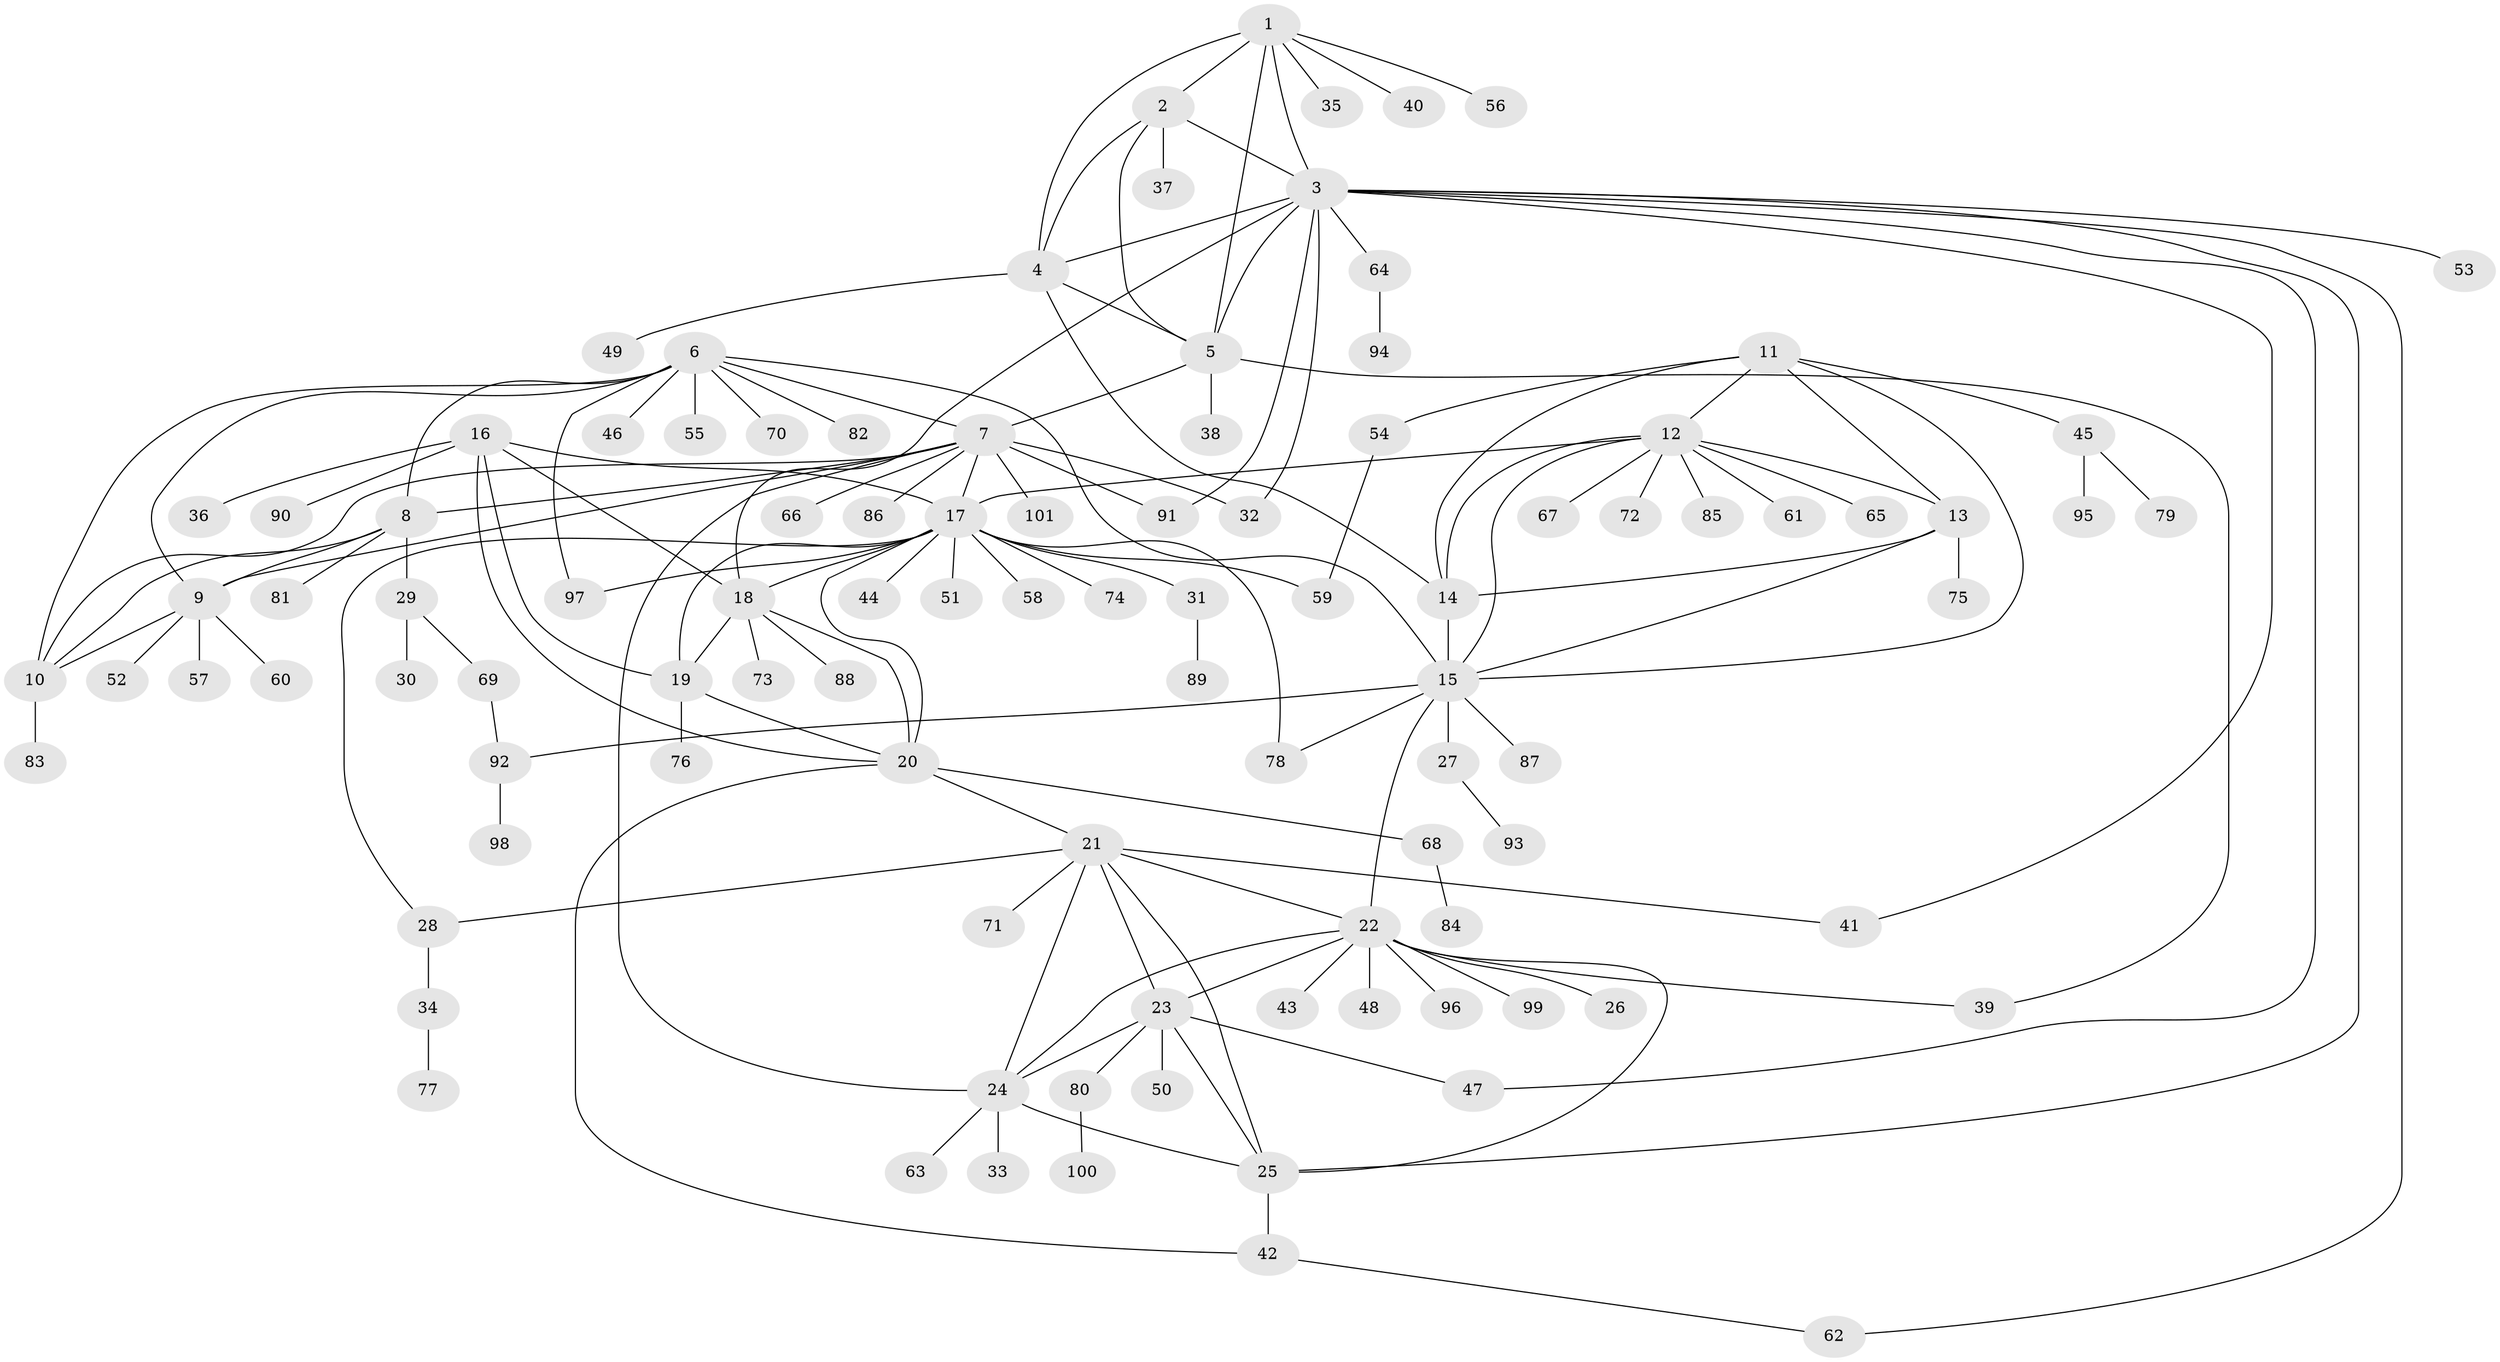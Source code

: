 // Generated by graph-tools (version 1.1) at 2025/11/02/27/25 16:11:32]
// undirected, 101 vertices, 148 edges
graph export_dot {
graph [start="1"]
  node [color=gray90,style=filled];
  1;
  2;
  3;
  4;
  5;
  6;
  7;
  8;
  9;
  10;
  11;
  12;
  13;
  14;
  15;
  16;
  17;
  18;
  19;
  20;
  21;
  22;
  23;
  24;
  25;
  26;
  27;
  28;
  29;
  30;
  31;
  32;
  33;
  34;
  35;
  36;
  37;
  38;
  39;
  40;
  41;
  42;
  43;
  44;
  45;
  46;
  47;
  48;
  49;
  50;
  51;
  52;
  53;
  54;
  55;
  56;
  57;
  58;
  59;
  60;
  61;
  62;
  63;
  64;
  65;
  66;
  67;
  68;
  69;
  70;
  71;
  72;
  73;
  74;
  75;
  76;
  77;
  78;
  79;
  80;
  81;
  82;
  83;
  84;
  85;
  86;
  87;
  88;
  89;
  90;
  91;
  92;
  93;
  94;
  95;
  96;
  97;
  98;
  99;
  100;
  101;
  1 -- 2;
  1 -- 3;
  1 -- 4;
  1 -- 5;
  1 -- 35;
  1 -- 40;
  1 -- 56;
  2 -- 3;
  2 -- 4;
  2 -- 5;
  2 -- 37;
  3 -- 4;
  3 -- 5;
  3 -- 18;
  3 -- 25;
  3 -- 32;
  3 -- 41;
  3 -- 47;
  3 -- 53;
  3 -- 62;
  3 -- 64;
  3 -- 91;
  4 -- 5;
  4 -- 14;
  4 -- 49;
  5 -- 7;
  5 -- 38;
  5 -- 39;
  6 -- 7;
  6 -- 8;
  6 -- 9;
  6 -- 10;
  6 -- 15;
  6 -- 46;
  6 -- 55;
  6 -- 70;
  6 -- 82;
  6 -- 97;
  7 -- 8;
  7 -- 9;
  7 -- 10;
  7 -- 17;
  7 -- 24;
  7 -- 32;
  7 -- 66;
  7 -- 86;
  7 -- 91;
  7 -- 101;
  8 -- 9;
  8 -- 10;
  8 -- 29;
  8 -- 81;
  9 -- 10;
  9 -- 52;
  9 -- 57;
  9 -- 60;
  10 -- 83;
  11 -- 12;
  11 -- 13;
  11 -- 14;
  11 -- 15;
  11 -- 45;
  11 -- 54;
  12 -- 13;
  12 -- 14;
  12 -- 15;
  12 -- 17;
  12 -- 61;
  12 -- 65;
  12 -- 67;
  12 -- 72;
  12 -- 85;
  13 -- 14;
  13 -- 15;
  13 -- 75;
  14 -- 15;
  15 -- 22;
  15 -- 27;
  15 -- 78;
  15 -- 87;
  15 -- 92;
  16 -- 17;
  16 -- 18;
  16 -- 19;
  16 -- 20;
  16 -- 36;
  16 -- 90;
  17 -- 18;
  17 -- 19;
  17 -- 20;
  17 -- 28;
  17 -- 31;
  17 -- 44;
  17 -- 51;
  17 -- 58;
  17 -- 59;
  17 -- 74;
  17 -- 78;
  17 -- 97;
  18 -- 19;
  18 -- 20;
  18 -- 73;
  18 -- 88;
  19 -- 20;
  19 -- 76;
  20 -- 21;
  20 -- 42;
  20 -- 68;
  21 -- 22;
  21 -- 23;
  21 -- 24;
  21 -- 25;
  21 -- 28;
  21 -- 41;
  21 -- 71;
  22 -- 23;
  22 -- 24;
  22 -- 25;
  22 -- 26;
  22 -- 39;
  22 -- 43;
  22 -- 48;
  22 -- 96;
  22 -- 99;
  23 -- 24;
  23 -- 25;
  23 -- 47;
  23 -- 50;
  23 -- 80;
  24 -- 25;
  24 -- 33;
  24 -- 63;
  25 -- 42;
  27 -- 93;
  28 -- 34;
  29 -- 30;
  29 -- 69;
  31 -- 89;
  34 -- 77;
  42 -- 62;
  45 -- 79;
  45 -- 95;
  54 -- 59;
  64 -- 94;
  68 -- 84;
  69 -- 92;
  80 -- 100;
  92 -- 98;
}

